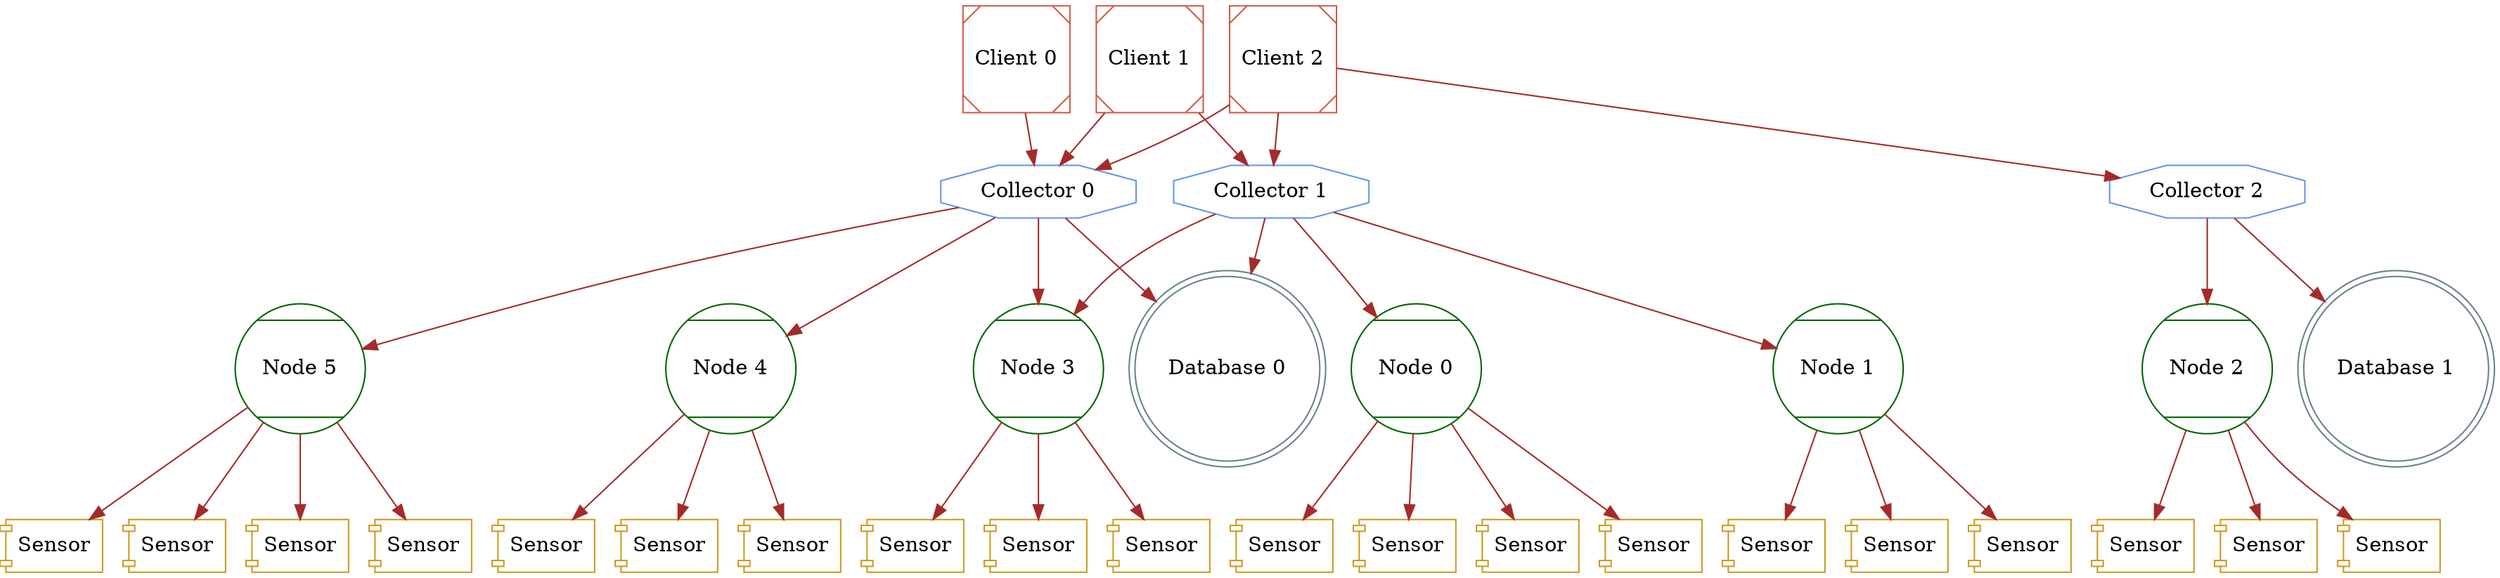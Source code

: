 digraph G
{
    overlap=false;
    splines=true;
    normalize=true;
    node [shape=octagon, color=cornflowerblue];
    mon_collector_0 [label="Collector 0"];
    mon_collector_1 [label="Collector 1"];
    mon_collector_2 [label="Collector 2"];
    
    node [shape=Mcircle, color=darkgreen];
    mon_node_0 [label="Node 0"];
    mon_node_1 [label="Node 1"];
    mon_node_2 [label="Node 2"];
    mon_node_3 [label="Node 3"];
    mon_node_4 [label="Node 4"];
    mon_node_5 [label="Node 5"];

    node [shape=Msquare, color=coral3];
    mon_client_0 [label="Client 0"];
    mon_client_1 [label="Client 1"];
    mon_client_2 [label="Client 2"];
    
    node [shape=component, color=goldenrod3, label="Sensor"];
    mon_sensor_00;
    mon_sensor_01;
    mon_sensor_02;
    mon_sensor_03;
    mon_sensor_04;
    mon_sensor_05;
    mon_sensor_06;
    mon_sensor_07;
    mon_sensor_08;
    mon_sensor_09;
    mon_sensor_10;
    mon_sensor_11;
    mon_sensor_12;
    mon_sensor_13;
    mon_sensor_14;
    mon_sensor_15;
    mon_sensor_16;
    mon_sensor_17;
    mon_sensor_18;
    mon_sensor_19;
    
    node [shape=doublecircle, color=lightblue4];
    database_0 [label="Database 0"];
    database_1 [label="Database 1"];

    edge [color=brown, style=filled];
    mon_collector_1 -> mon_node_0;
    mon_collector_1 -> mon_node_1;
    mon_collector_1 -> mon_node_3;
    mon_collector_0 -> mon_node_3;
    mon_collector_0 -> mon_node_4;
    mon_collector_0 -> mon_node_5;
    mon_collector_2 -> mon_node_2;
    
    mon_collector_0 -> database_0;
    mon_collector_1 -> database_0;
    mon_collector_2 -> database_1;

    mon_client_0 -> mon_collector_0;
    mon_client_1 -> mon_collector_1;
    mon_client_1 -> mon_collector_0;
    mon_client_2 -> mon_collector_2;
    mon_client_2 -> mon_collector_1;
    mon_client_2 -> mon_collector_0;

    mon_node_0 -> mon_sensor_18;
    mon_node_0 -> mon_sensor_00;
    mon_node_0 -> mon_sensor_01;
    mon_node_0 -> mon_sensor_02;
    mon_node_1 -> mon_sensor_03;
    mon_node_1 -> mon_sensor_04;
    mon_node_1 -> mon_sensor_05;
    mon_node_2 -> mon_sensor_06;
    mon_node_2 -> mon_sensor_07;
    mon_node_2 -> mon_sensor_08;
    mon_node_3 -> mon_sensor_09;
    mon_node_3 -> mon_sensor_10;
    mon_node_3 -> mon_sensor_11;
    mon_node_4 -> mon_sensor_12;
    mon_node_4 -> mon_sensor_13;
    mon_node_4 -> mon_sensor_14;
    mon_node_5 -> mon_sensor_15;
    mon_node_5 -> mon_sensor_16;
    mon_node_5 -> mon_sensor_17;
    mon_node_5 -> mon_sensor_19;
}